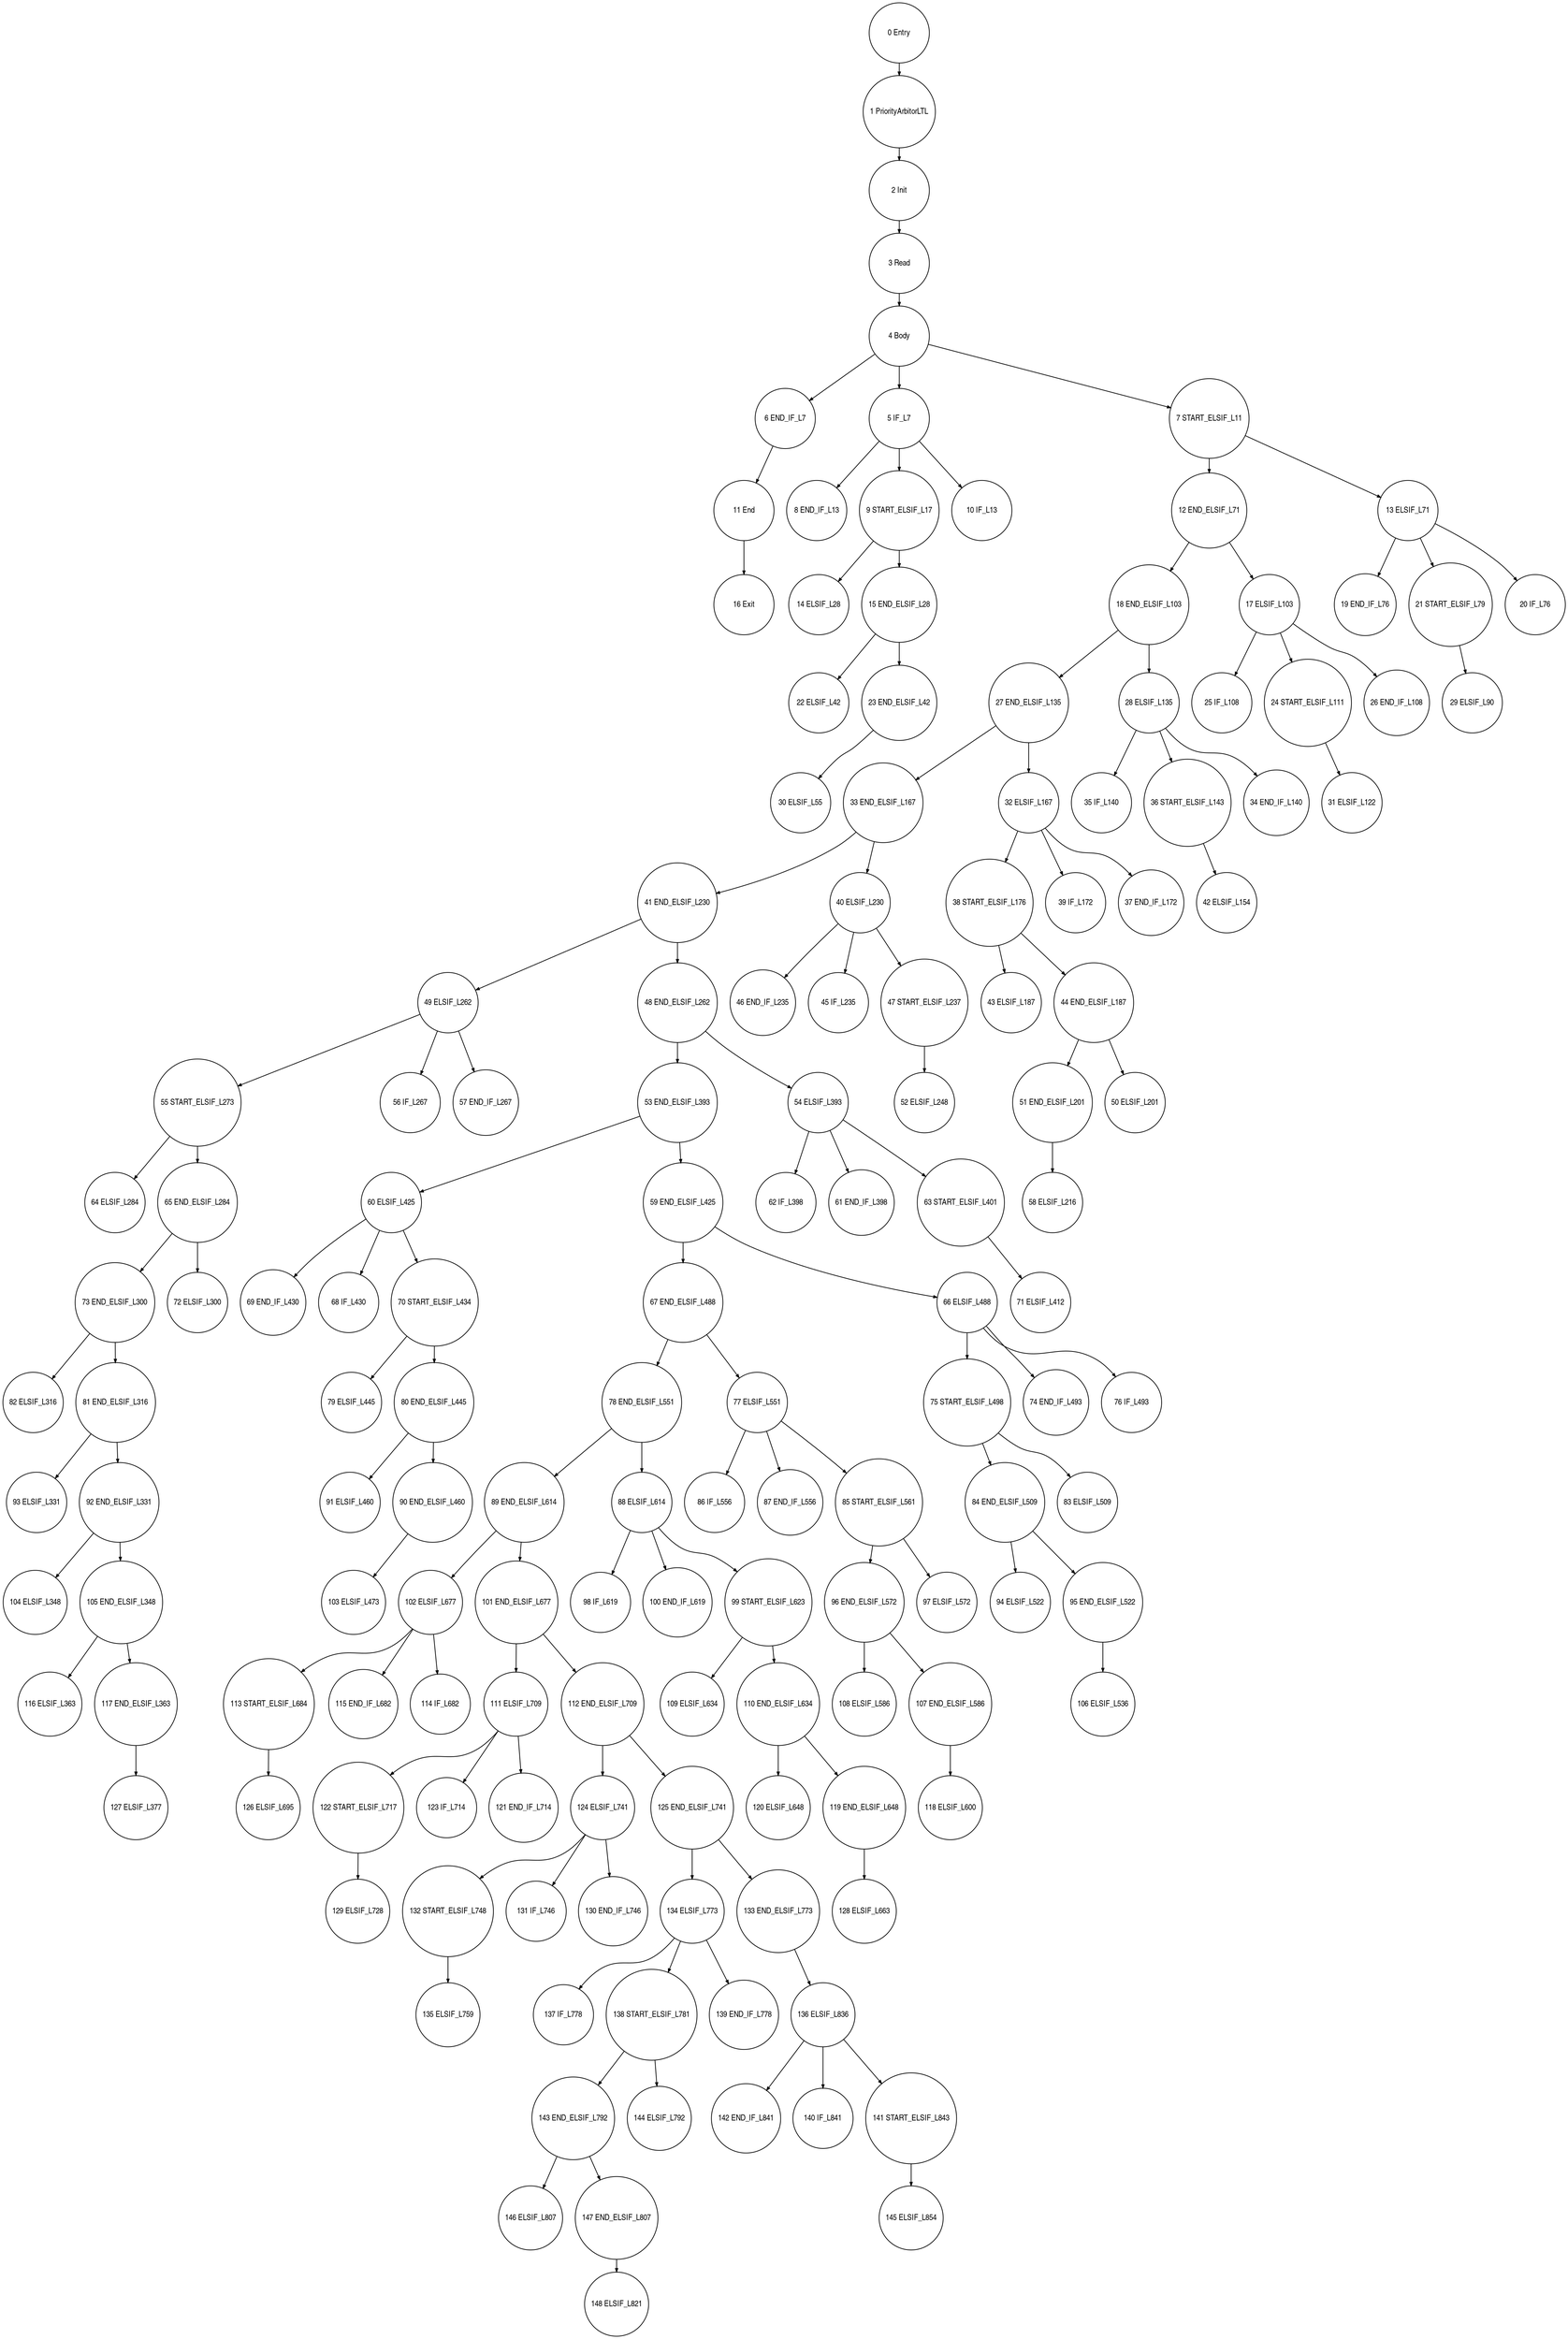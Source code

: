 digraph G {
  ranksep=.25;
  edge [arrowsize=.5]
  node [shape=circle, fontname="ArialNarrow",
        fontsize=12,  height=1.2];
  "42 ELSIF_L154"; "82 ELSIF_L316"; "98 IF_L619"; "132 START_ELSIF_L748"; "142 END_IF_L841"; "94 ELSIF_L522"; "95 END_ELSIF_L522"; "102 ELSIF_L677"; "143 END_ELSIF_L792"; "41 END_ELSIF_L230"; "25 IF_L108"; "14 ELSIF_L28"; "148 ELSIF_L821"; "128 ELSIF_L663"; "43 ELSIF_L187"; "46 END_IF_L235"; "126 ELSIF_L695"; "73 END_ELSIF_L300"; "137 IF_L778"; "93 ELSIF_L331"; "96 END_ELSIF_L572"; "51 END_ELSIF_L201"; "131 IF_L746"; "24 START_ELSIF_L111"; "69 END_IF_L430"; "40 ELSIF_L230"; "75 START_ELSIF_L498"; "18 END_ELSIF_L103"; "33 END_ELSIF_L167"; "55 START_ELSIF_L273"; "12 END_ELSIF_L71"; "38 START_ELSIF_L176"; "71 ELSIF_L412"; "45 IF_L235"; "140 IF_L841"; "134 ELSIF_L773"; "6 END_IF_L7"; "62 IF_L398"; "84 END_ELSIF_L509"; "22 ELSIF_L42"; "138 START_ELSIF_L781"; "16 Exit"; "124 ELSIF_L741"; "5 IF_L7"; "104 ELSIF_L348"; "145 ELSIF_L854"; "56 IF_L267"; "111 ELSIF_L709"; "17 ELSIF_L103"; "103 ELSIF_L473"; "120 ELSIF_L648"; "100 END_IF_L619"; "39 IF_L172"; "13 ELSIF_L71"; "58 ELSIF_L216"; "118 ELSIF_L600"; "91 ELSIF_L460"; "68 IF_L430"; "52 ELSIF_L248"; "79 ELSIF_L445"; "141 START_ELSIF_L843"; "29 ELSIF_L90"; "2 Init"; "37 END_IF_L172"; "139 END_IF_L778"; "129 ELSIF_L728"; "15 END_ELSIF_L28"; "67 END_ELSIF_L488"; "3 Read"; "61 END_IF_L398"; "83 ELSIF_L509"; "81 END_ELSIF_L316"; "113 START_ELSIF_L684"; "44 END_ELSIF_L187"; "31 ELSIF_L122"; "125 END_ELSIF_L741"; "119 END_ELSIF_L648"; "106 ELSIF_L536"; "133 END_ELSIF_L773"; "108 ELSIF_L586"; "89 END_ELSIF_L614"; "78 END_ELSIF_L551"; "135 ELSIF_L759"; "7 START_ELSIF_L11"; "130 END_IF_L746"; "86 IF_L556"; "122 START_ELSIF_L717"; "123 IF_L714"; "87 END_IF_L556"; "97 ELSIF_L572"; "85 START_ELSIF_L561"; "146 ELSIF_L807"; "70 START_ELSIF_L434"; "53 END_ELSIF_L393"; "0 Entry"; "49 ELSIF_L262"; "77 ELSIF_L551"; "116 ELSIF_L363"; "80 END_ELSIF_L445"; "74 END_IF_L493"; "30 ELSIF_L55"; "35 IF_L140"; "4 Body"; "88 ELSIF_L614"; "19 END_IF_L76"; "48 END_ELSIF_L262"; "115 END_IF_L682"; "109 ELSIF_L634"; "60 ELSIF_L425"; "47 START_ELSIF_L237"; "110 END_ELSIF_L634"; "64 ELSIF_L284"; "136 ELSIF_L836"; "8 END_IF_L13"; "107 END_ELSIF_L586"; "26 END_IF_L108"; "9 START_ELSIF_L17"; "63 START_ELSIF_L401"; "105 END_ELSIF_L348"; "92 END_ELSIF_L331"; "90 END_ELSIF_L460"; "27 END_ELSIF_L135"; "66 ELSIF_L488"; "54 ELSIF_L393"; "10 IF_L13"; "21 START_ELSIF_L79"; "20 IF_L76"; "114 IF_L682"; "32 ELSIF_L167"; "11 End"; "101 END_ELSIF_L677"; "127 ELSIF_L377"; "72 ELSIF_L300"; "28 ELSIF_L135"; "99 START_ELSIF_L623"; "59 END_ELSIF_L425"; "117 END_ELSIF_L363"; "1 PriorityArbitorLTL"; "112 END_ELSIF_L709"; "121 END_IF_L714"; "147 END_ELSIF_L807"; "65 END_ELSIF_L284"; "23 END_ELSIF_L42"; "76 IF_L493"; "36 START_ELSIF_L143"; "57 END_IF_L267"; "50 ELSIF_L201"; "144 ELSIF_L792"; "34 END_IF_L140"; 
  "54 ELSIF_L393" -> "61 END_IF_L398";
  "54 ELSIF_L393" -> "62 IF_L398";
  "54 ELSIF_L393" -> "63 START_ELSIF_L401";
  "63 START_ELSIF_L401" -> "71 ELSIF_L412";
  "77 ELSIF_L551" -> "85 START_ELSIF_L561";
  "77 ELSIF_L551" -> "86 IF_L556";
  "77 ELSIF_L551" -> "87 END_IF_L556";
  "2 Init" -> "3 Read";
  "95 END_ELSIF_L522" -> "106 ELSIF_L536";
  "67 END_ELSIF_L488" -> "77 ELSIF_L551";
  "67 END_ELSIF_L488" -> "78 END_ELSIF_L551";
  "60 ELSIF_L425" -> "68 IF_L430";
  "60 ELSIF_L425" -> "69 END_IF_L430";
  "60 ELSIF_L425" -> "70 START_ELSIF_L434";
  "13 ELSIF_L71" -> "19 END_IF_L76";
  "13 ELSIF_L71" -> "20 IF_L76";
  "13 ELSIF_L71" -> "21 START_ELSIF_L79";
  "147 END_ELSIF_L807" -> "148 ELSIF_L821";
  "111 ELSIF_L709" -> "121 END_IF_L714";
  "111 ELSIF_L709" -> "122 START_ELSIF_L717";
  "111 ELSIF_L709" -> "123 IF_L714";
  "119 END_ELSIF_L648" -> "128 ELSIF_L663";
  "32 ELSIF_L167" -> "37 END_IF_L172";
  "32 ELSIF_L167" -> "38 START_ELSIF_L176";
  "32 ELSIF_L167" -> "39 IF_L172";
  "75 START_ELSIF_L498" -> "83 ELSIF_L509";
  "75 START_ELSIF_L498" -> "84 END_ELSIF_L509";
  "48 END_ELSIF_L262" -> "53 END_ELSIF_L393";
  "48 END_ELSIF_L262" -> "54 ELSIF_L393";
  "21 START_ELSIF_L79" -> "29 ELSIF_L90";
  "136 ELSIF_L836" -> "140 IF_L841";
  "136 ELSIF_L836" -> "141 START_ELSIF_L843";
  "136 ELSIF_L836" -> "142 END_IF_L841";
  "133 END_ELSIF_L773" -> "136 ELSIF_L836";
  "27 END_ELSIF_L135" -> "32 ELSIF_L167";
  "27 END_ELSIF_L135" -> "33 END_ELSIF_L167";
  "102 ELSIF_L677" -> "113 START_ELSIF_L684";
  "102 ELSIF_L677" -> "114 IF_L682";
  "102 ELSIF_L677" -> "115 END_IF_L682";
  "6 END_IF_L7" -> "11 End";
  "41 END_ELSIF_L230" -> "48 END_ELSIF_L262";
  "41 END_ELSIF_L230" -> "49 ELSIF_L262";
  "23 END_ELSIF_L42" -> "30 ELSIF_L55";
  "99 START_ELSIF_L623" -> "109 ELSIF_L634";
  "99 START_ELSIF_L623" -> "110 END_ELSIF_L634";
  "105 END_ELSIF_L348" -> "116 ELSIF_L363";
  "105 END_ELSIF_L348" -> "117 END_ELSIF_L363";
  "0 Entry" -> "1 PriorityArbitorLTL";
  "18 END_ELSIF_L103" -> "27 END_ELSIF_L135";
  "18 END_ELSIF_L103" -> "28 ELSIF_L135";
  "125 END_ELSIF_L741" -> "133 END_ELSIF_L773";
  "125 END_ELSIF_L741" -> "134 ELSIF_L773";
  "107 END_ELSIF_L586" -> "118 ELSIF_L600";
  "84 END_ELSIF_L509" -> "94 ELSIF_L522";
  "84 END_ELSIF_L509" -> "95 END_ELSIF_L522";
  "1 PriorityArbitorLTL" -> "2 Init";
  "17 ELSIF_L103" -> "24 START_ELSIF_L111";
  "17 ELSIF_L103" -> "25 IF_L108";
  "17 ELSIF_L103" -> "26 END_IF_L108";
  "24 START_ELSIF_L111" -> "31 ELSIF_L122";
  "124 ELSIF_L741" -> "130 END_IF_L746";
  "124 ELSIF_L741" -> "131 IF_L746";
  "124 ELSIF_L741" -> "132 START_ELSIF_L748";
  "117 END_ELSIF_L363" -> "127 ELSIF_L377";
  "47 START_ELSIF_L237" -> "52 ELSIF_L248";
  "132 START_ELSIF_L748" -> "135 ELSIF_L759";
  "110 END_ELSIF_L634" -> "119 END_ELSIF_L648";
  "110 END_ELSIF_L634" -> "120 ELSIF_L648";
  "88 ELSIF_L614" -> "98 IF_L619";
  "88 ELSIF_L614" -> "99 START_ELSIF_L623";
  "88 ELSIF_L614" -> "100 END_IF_L619";
  "15 END_ELSIF_L28" -> "22 ELSIF_L42";
  "15 END_ELSIF_L28" -> "23 END_ELSIF_L42";
  "85 START_ELSIF_L561" -> "96 END_ELSIF_L572";
  "85 START_ELSIF_L561" -> "97 ELSIF_L572";
  "92 END_ELSIF_L331" -> "104 ELSIF_L348";
  "92 END_ELSIF_L331" -> "105 END_ELSIF_L348";
  "113 START_ELSIF_L684" -> "126 ELSIF_L695";
  "96 END_ELSIF_L572" -> "107 END_ELSIF_L586";
  "96 END_ELSIF_L572" -> "108 ELSIF_L586";
  "141 START_ELSIF_L843" -> "145 ELSIF_L854";
  "40 ELSIF_L230" -> "45 IF_L235";
  "40 ELSIF_L230" -> "46 END_IF_L235";
  "40 ELSIF_L230" -> "47 START_ELSIF_L237";
  "3 Read" -> "4 Body";
  "80 END_ELSIF_L445" -> "90 END_ELSIF_L460";
  "80 END_ELSIF_L445" -> "91 ELSIF_L460";
  "122 START_ELSIF_L717" -> "129 ELSIF_L728";
  "51 END_ELSIF_L201" -> "58 ELSIF_L216";
  "33 END_ELSIF_L167" -> "40 ELSIF_L230";
  "33 END_ELSIF_L167" -> "41 END_ELSIF_L230";
  "38 START_ELSIF_L176" -> "43 ELSIF_L187";
  "38 START_ELSIF_L176" -> "44 END_ELSIF_L187";
  "66 ELSIF_L488" -> "74 END_IF_L493";
  "66 ELSIF_L488" -> "75 START_ELSIF_L498";
  "66 ELSIF_L488" -> "76 IF_L493";
  "44 END_ELSIF_L187" -> "50 ELSIF_L201";
  "44 END_ELSIF_L187" -> "51 END_ELSIF_L201";
  "90 END_ELSIF_L460" -> "103 ELSIF_L473";
  "89 END_ELSIF_L614" -> "101 END_ELSIF_L677";
  "89 END_ELSIF_L614" -> "102 ELSIF_L677";
  "11 End" -> "16 Exit";
  "36 START_ELSIF_L143" -> "42 ELSIF_L154";
  "138 START_ELSIF_L781" -> "143 END_ELSIF_L792";
  "138 START_ELSIF_L781" -> "144 ELSIF_L792";
  "78 END_ELSIF_L551" -> "88 ELSIF_L614";
  "78 END_ELSIF_L551" -> "89 END_ELSIF_L614";
  "143 END_ELSIF_L792" -> "146 ELSIF_L807";
  "143 END_ELSIF_L792" -> "147 END_ELSIF_L807";
  "134 ELSIF_L773" -> "137 IF_L778";
  "134 ELSIF_L773" -> "138 START_ELSIF_L781";
  "134 ELSIF_L773" -> "139 END_IF_L778";
  "28 ELSIF_L135" -> "34 END_IF_L140";
  "28 ELSIF_L135" -> "35 IF_L140";
  "28 ELSIF_L135" -> "36 START_ELSIF_L143";
  "53 END_ELSIF_L393" -> "59 END_ELSIF_L425";
  "53 END_ELSIF_L393" -> "60 ELSIF_L425";
  "59 END_ELSIF_L425" -> "66 ELSIF_L488";
  "59 END_ELSIF_L425" -> "67 END_ELSIF_L488";
  "73 END_ELSIF_L300" -> "81 END_ELSIF_L316";
  "73 END_ELSIF_L300" -> "82 ELSIF_L316";
  "112 END_ELSIF_L709" -> "124 ELSIF_L741";
  "112 END_ELSIF_L709" -> "125 END_ELSIF_L741";
  "4 Body" -> "5 IF_L7";
  "4 Body" -> "6 END_IF_L7";
  "4 Body" -> "7 START_ELSIF_L11";
  "55 START_ELSIF_L273" -> "64 ELSIF_L284";
  "55 START_ELSIF_L273" -> "65 END_ELSIF_L284";
  "5 IF_L7" -> "8 END_IF_L13";
  "5 IF_L7" -> "9 START_ELSIF_L17";
  "5 IF_L7" -> "10 IF_L13";
  "65 END_ELSIF_L284" -> "72 ELSIF_L300";
  "65 END_ELSIF_L284" -> "73 END_ELSIF_L300";
  "70 START_ELSIF_L434" -> "79 ELSIF_L445";
  "70 START_ELSIF_L434" -> "80 END_ELSIF_L445";
  "49 ELSIF_L262" -> "55 START_ELSIF_L273";
  "49 ELSIF_L262" -> "56 IF_L267";
  "49 ELSIF_L262" -> "57 END_IF_L267";
  "7 START_ELSIF_L11" -> "12 END_ELSIF_L71";
  "7 START_ELSIF_L11" -> "13 ELSIF_L71";
  "81 END_ELSIF_L316" -> "92 END_ELSIF_L331";
  "81 END_ELSIF_L316" -> "93 ELSIF_L331";
  "101 END_ELSIF_L677" -> "111 ELSIF_L709";
  "101 END_ELSIF_L677" -> "112 END_ELSIF_L709";
  "12 END_ELSIF_L71" -> "17 ELSIF_L103";
  "12 END_ELSIF_L71" -> "18 END_ELSIF_L103";
  "9 START_ELSIF_L17" -> "14 ELSIF_L28";
  "9 START_ELSIF_L17" -> "15 END_ELSIF_L28";
}

